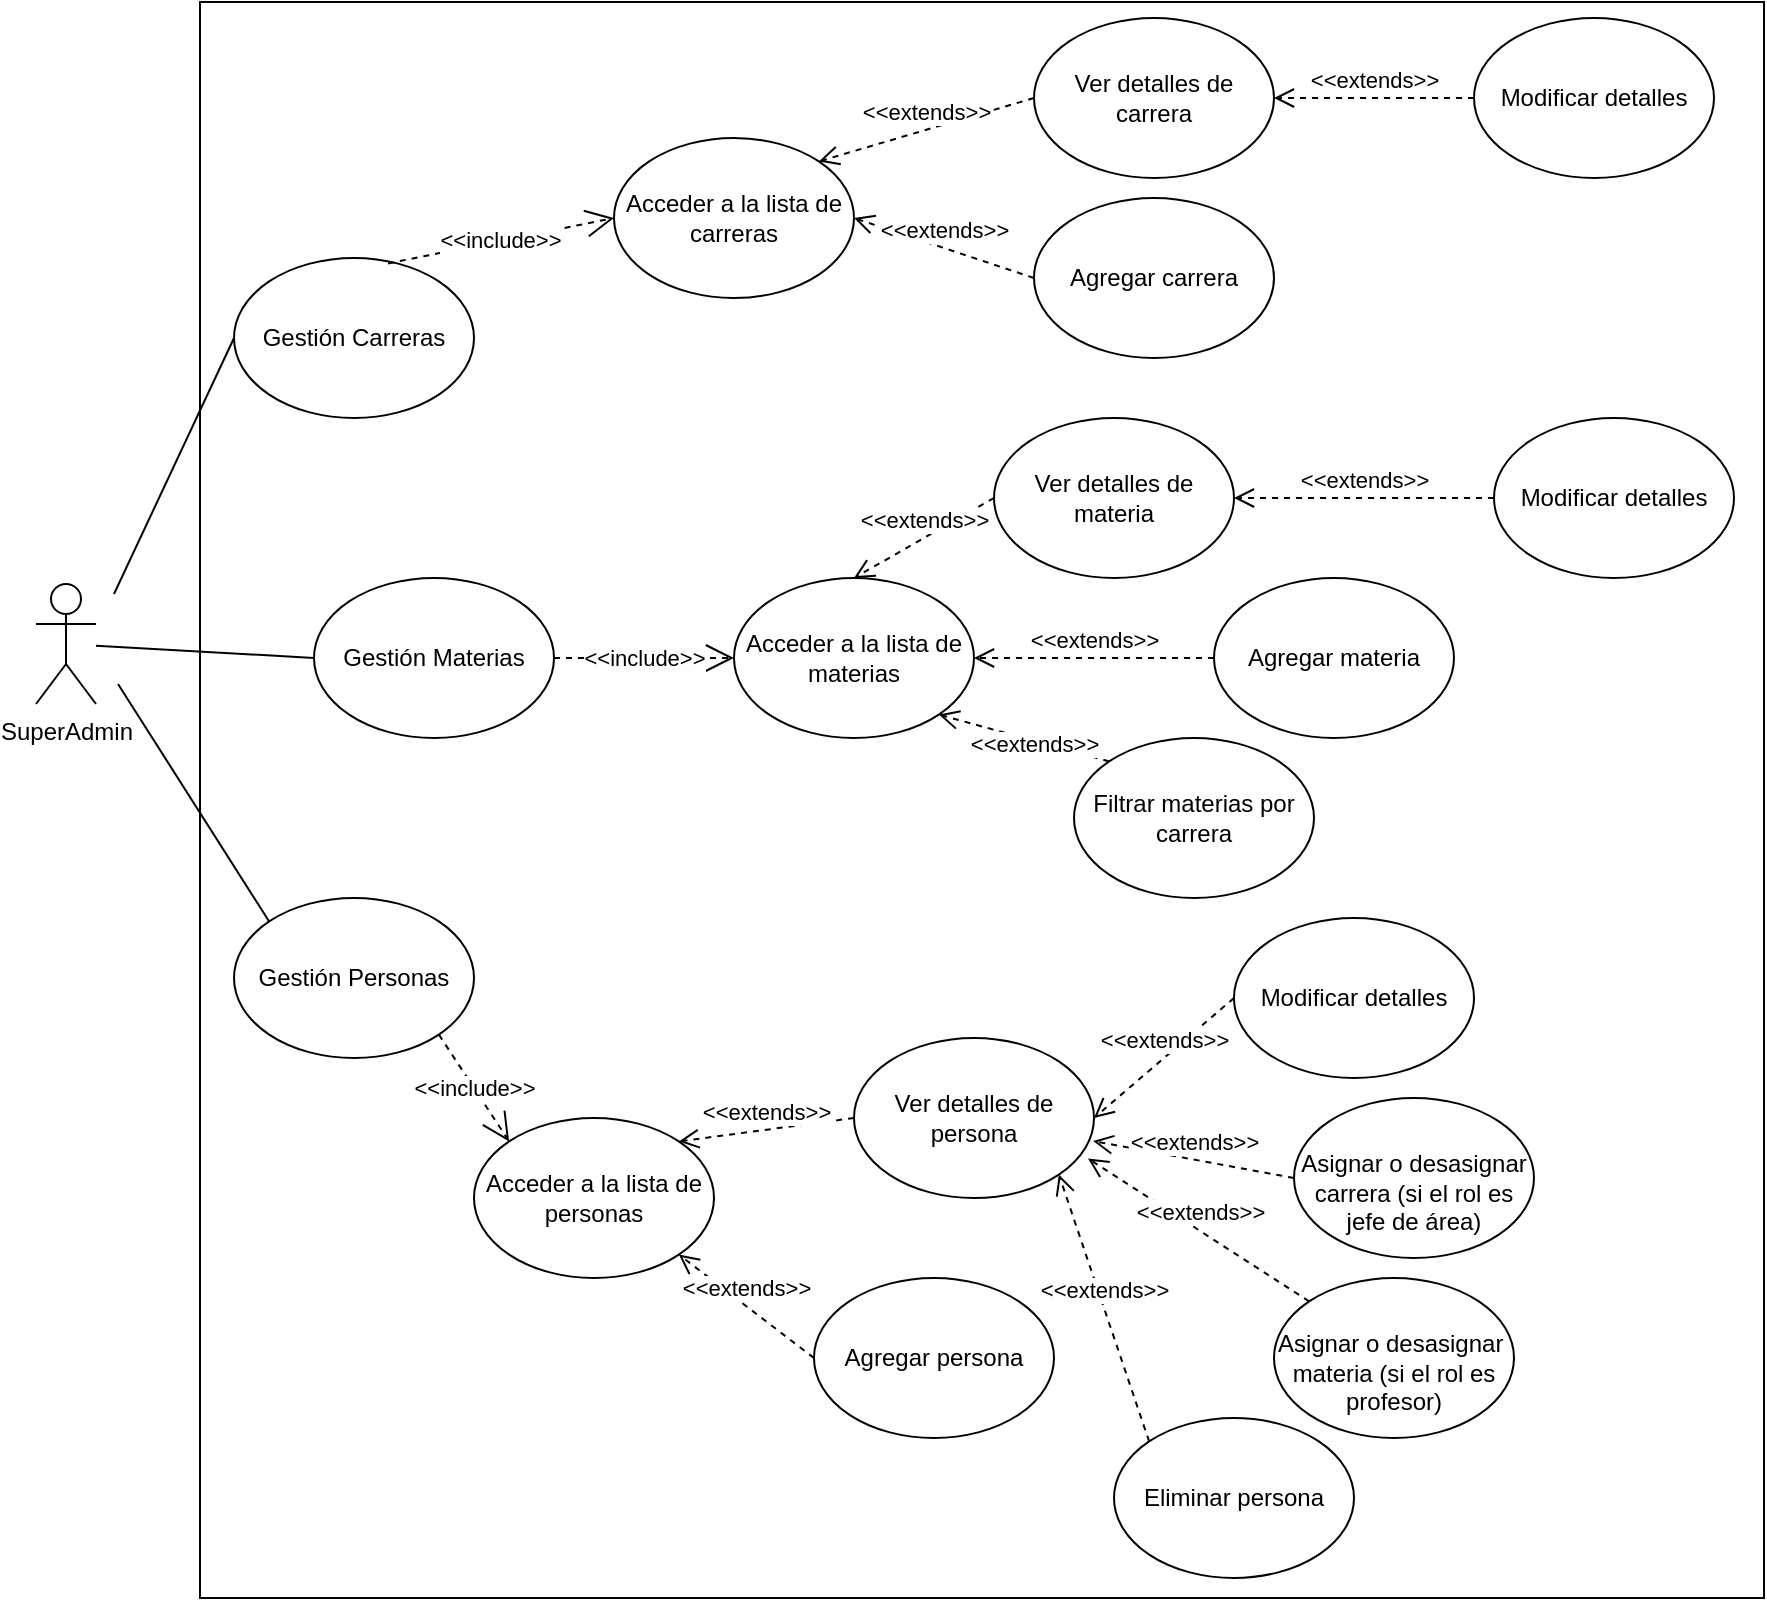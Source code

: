 <mxfile version="27.2.0">
  <diagram name="Page-1" id="5f0bae14-7c28-e335-631c-24af17079c00">
    <mxGraphModel dx="1783" dy="981" grid="0" gridSize="10" guides="1" tooltips="1" connect="1" arrows="1" fold="1" page="1" pageScale="1" pageWidth="1100" pageHeight="850" background="none" math="0" shadow="0">
      <root>
        <mxCell id="0" />
        <mxCell id="1" parent="0" />
        <mxCell id="44CX9cabOPhe4WQY_Tfx-64" value="" style="whiteSpace=wrap;html=1;" vertex="1" parent="1">
          <mxGeometry x="103" y="32" width="782" height="798" as="geometry" />
        </mxCell>
        <mxCell id="VlFVYFAtgefIfArWSq8J-5" value="&lt;div&gt;Gestión Personas&lt;/div&gt;" style="ellipse;whiteSpace=wrap;html=1;" parent="1" vertex="1">
          <mxGeometry x="120" y="480" width="120" height="80" as="geometry" />
        </mxCell>
        <mxCell id="VlFVYFAtgefIfArWSq8J-6" value="Gestión Materias" style="ellipse;whiteSpace=wrap;html=1;" parent="1" vertex="1">
          <mxGeometry x="160" y="320" width="120" height="80" as="geometry" />
        </mxCell>
        <mxCell id="VlFVYFAtgefIfArWSq8J-14" value="" style="endArrow=none;html=1;rounded=0;entryX=0;entryY=0.5;entryDx=0;entryDy=0;" parent="1" target="VlFVYFAtgefIfArWSq8J-6" edge="1" source="44CX9cabOPhe4WQY_Tfx-2">
          <mxGeometry width="50" height="50" relative="1" as="geometry">
            <mxPoint x="220" y="140" as="sourcePoint" />
            <mxPoint x="595" y="410" as="targetPoint" />
            <Array as="points" />
          </mxGeometry>
        </mxCell>
        <mxCell id="44CX9cabOPhe4WQY_Tfx-2" value="&lt;div&gt;SuperAdmin&lt;/div&gt;" style="shape=umlActor;verticalLabelPosition=bottom;verticalAlign=top;html=1;outlineConnect=0;" vertex="1" parent="1">
          <mxGeometry x="21" y="323" width="30" height="60" as="geometry" />
        </mxCell>
        <mxCell id="44CX9cabOPhe4WQY_Tfx-4" value="" style="endArrow=none;html=1;rounded=0;entryX=0;entryY=0;entryDx=0;entryDy=0;" edge="1" parent="1" target="VlFVYFAtgefIfArWSq8J-5">
          <mxGeometry width="50" height="50" relative="1" as="geometry">
            <mxPoint x="62" y="373" as="sourcePoint" />
            <mxPoint x="217.574" y="661.716" as="targetPoint" />
          </mxGeometry>
        </mxCell>
        <mxCell id="44CX9cabOPhe4WQY_Tfx-5" value="&lt;div&gt;Gestión Carreras&lt;/div&gt;" style="ellipse;whiteSpace=wrap;html=1;" vertex="1" parent="1">
          <mxGeometry x="120" y="160" width="120" height="80" as="geometry" />
        </mxCell>
        <mxCell id="44CX9cabOPhe4WQY_Tfx-6" value="" style="endArrow=none;html=1;rounded=0;entryX=0;entryY=0.5;entryDx=0;entryDy=0;" edge="1" parent="1" target="44CX9cabOPhe4WQY_Tfx-5">
          <mxGeometry width="50" height="50" relative="1" as="geometry">
            <mxPoint x="60" y="328" as="sourcePoint" />
            <mxPoint x="543" y="162" as="targetPoint" />
          </mxGeometry>
        </mxCell>
        <mxCell id="44CX9cabOPhe4WQY_Tfx-8" value="&lt;div&gt;Acceder a la lista de carreras&lt;/div&gt;" style="ellipse;whiteSpace=wrap;html=1;" vertex="1" parent="1">
          <mxGeometry x="310" y="100" width="120" height="80" as="geometry" />
        </mxCell>
        <mxCell id="44CX9cabOPhe4WQY_Tfx-9" value="&amp;lt;&amp;lt;include&amp;gt;&amp;gt;" style="endArrow=open;endSize=12;dashed=1;html=1;rounded=0;exitX=0.642;exitY=0.034;exitDx=0;exitDy=0;entryX=0;entryY=0.5;entryDx=0;entryDy=0;exitPerimeter=0;" edge="1" parent="1" source="44CX9cabOPhe4WQY_Tfx-5" target="44CX9cabOPhe4WQY_Tfx-8">
          <mxGeometry x="-0.005" width="160" relative="1" as="geometry">
            <mxPoint x="330" y="260" as="sourcePoint" />
            <mxPoint x="440" y="260" as="targetPoint" />
            <mxPoint as="offset" />
          </mxGeometry>
        </mxCell>
        <mxCell id="44CX9cabOPhe4WQY_Tfx-10" value="Ver detalles de carrera" style="ellipse;whiteSpace=wrap;html=1;" vertex="1" parent="1">
          <mxGeometry x="520" y="40" width="120" height="80" as="geometry" />
        </mxCell>
        <mxCell id="44CX9cabOPhe4WQY_Tfx-11" value="Agregar carrera" style="ellipse;whiteSpace=wrap;html=1;" vertex="1" parent="1">
          <mxGeometry x="520" y="130" width="120" height="80" as="geometry" />
        </mxCell>
        <mxCell id="44CX9cabOPhe4WQY_Tfx-12" value="&lt;div&gt;Modificar detalles&lt;/div&gt;" style="ellipse;whiteSpace=wrap;html=1;" vertex="1" parent="1">
          <mxGeometry x="740" y="40" width="120" height="80" as="geometry" />
        </mxCell>
        <mxCell id="44CX9cabOPhe4WQY_Tfx-13" value="&amp;lt;&amp;lt;extends&amp;gt;&amp;gt;" style="html=1;verticalAlign=bottom;endArrow=open;dashed=1;endSize=8;curved=0;rounded=0;exitX=0;exitY=0.5;exitDx=0;exitDy=0;entryX=1;entryY=0.5;entryDx=0;entryDy=0;" edge="1" parent="1" source="44CX9cabOPhe4WQY_Tfx-11" target="44CX9cabOPhe4WQY_Tfx-8">
          <mxGeometry relative="1" as="geometry">
            <mxPoint x="550" y="290.0" as="sourcePoint" />
            <mxPoint x="440" y="170" as="targetPoint" />
          </mxGeometry>
        </mxCell>
        <mxCell id="44CX9cabOPhe4WQY_Tfx-14" value="&amp;lt;&amp;lt;extends&amp;gt;&amp;gt;" style="html=1;verticalAlign=bottom;endArrow=open;dashed=1;endSize=8;curved=0;rounded=0;exitX=0;exitY=0.5;exitDx=0;exitDy=0;entryX=1;entryY=0;entryDx=0;entryDy=0;" edge="1" parent="1" source="44CX9cabOPhe4WQY_Tfx-10" target="44CX9cabOPhe4WQY_Tfx-8">
          <mxGeometry relative="1" as="geometry">
            <mxPoint x="530" y="150.0" as="sourcePoint" />
            <mxPoint x="420" y="30" as="targetPoint" />
          </mxGeometry>
        </mxCell>
        <mxCell id="44CX9cabOPhe4WQY_Tfx-15" value="&amp;lt;&amp;lt;extends&amp;gt;&amp;gt;" style="html=1;verticalAlign=bottom;endArrow=open;dashed=1;endSize=8;curved=0;rounded=0;exitX=0;exitY=0.5;exitDx=0;exitDy=0;entryX=1;entryY=0.5;entryDx=0;entryDy=0;" edge="1" parent="1" source="44CX9cabOPhe4WQY_Tfx-12" target="44CX9cabOPhe4WQY_Tfx-10">
          <mxGeometry relative="1" as="geometry">
            <mxPoint x="750" y="185.0" as="sourcePoint" />
            <mxPoint x="640" y="65" as="targetPoint" />
          </mxGeometry>
        </mxCell>
        <mxCell id="44CX9cabOPhe4WQY_Tfx-36" value="&lt;div&gt;Acceder a la lista de materias&lt;/div&gt;" style="ellipse;whiteSpace=wrap;html=1;" vertex="1" parent="1">
          <mxGeometry x="370" y="320" width="120" height="80" as="geometry" />
        </mxCell>
        <mxCell id="44CX9cabOPhe4WQY_Tfx-37" value="Ver detalles de materia" style="ellipse;whiteSpace=wrap;html=1;" vertex="1" parent="1">
          <mxGeometry x="500" y="240" width="120" height="80" as="geometry" />
        </mxCell>
        <mxCell id="44CX9cabOPhe4WQY_Tfx-38" value="Agregar materia" style="ellipse;whiteSpace=wrap;html=1;" vertex="1" parent="1">
          <mxGeometry x="610" y="320" width="120" height="80" as="geometry" />
        </mxCell>
        <mxCell id="44CX9cabOPhe4WQY_Tfx-39" value="&lt;div&gt;Modificar detalles&lt;/div&gt;" style="ellipse;whiteSpace=wrap;html=1;" vertex="1" parent="1">
          <mxGeometry x="750" y="240" width="120" height="80" as="geometry" />
        </mxCell>
        <mxCell id="44CX9cabOPhe4WQY_Tfx-40" value="&amp;lt;&amp;lt;extends&amp;gt;&amp;gt;" style="html=1;verticalAlign=bottom;endArrow=open;dashed=1;endSize=8;curved=0;rounded=0;exitX=0;exitY=0.5;exitDx=0;exitDy=0;entryX=1;entryY=0.5;entryDx=0;entryDy=0;" edge="1" parent="1" source="44CX9cabOPhe4WQY_Tfx-38" target="44CX9cabOPhe4WQY_Tfx-36">
          <mxGeometry relative="1" as="geometry">
            <mxPoint x="585" y="557.5" as="sourcePoint" />
            <mxPoint x="510" y="372.5" as="targetPoint" />
          </mxGeometry>
        </mxCell>
        <mxCell id="44CX9cabOPhe4WQY_Tfx-41" value="&amp;lt;&amp;lt;extends&amp;gt;&amp;gt;" style="html=1;verticalAlign=bottom;endArrow=open;dashed=1;endSize=8;curved=0;rounded=0;exitX=0;exitY=0.5;exitDx=0;exitDy=0;entryX=0.5;entryY=0;entryDx=0;entryDy=0;" edge="1" parent="1" source="44CX9cabOPhe4WQY_Tfx-37" target="44CX9cabOPhe4WQY_Tfx-36">
          <mxGeometry relative="1" as="geometry">
            <mxPoint x="515" y="405.0" as="sourcePoint" />
            <mxPoint x="405" y="285" as="targetPoint" />
          </mxGeometry>
        </mxCell>
        <mxCell id="44CX9cabOPhe4WQY_Tfx-42" value="&amp;lt;&amp;lt;extends&amp;gt;&amp;gt;" style="html=1;verticalAlign=bottom;endArrow=open;dashed=1;endSize=8;curved=0;rounded=0;exitX=0;exitY=0.5;exitDx=0;exitDy=0;entryX=1;entryY=0.5;entryDx=0;entryDy=0;" edge="1" parent="1" source="44CX9cabOPhe4WQY_Tfx-39" target="44CX9cabOPhe4WQY_Tfx-37">
          <mxGeometry relative="1" as="geometry">
            <mxPoint x="785" y="452.5" as="sourcePoint" />
            <mxPoint x="675" y="332.5" as="targetPoint" />
          </mxGeometry>
        </mxCell>
        <mxCell id="44CX9cabOPhe4WQY_Tfx-43" value="&amp;lt;&amp;lt;include&amp;gt;&amp;gt;" style="endArrow=open;endSize=12;dashed=1;html=1;rounded=0;exitX=1;exitY=0.5;exitDx=0;exitDy=0;entryX=0;entryY=0.5;entryDx=0;entryDy=0;" edge="1" parent="1" source="VlFVYFAtgefIfArWSq8J-6" target="44CX9cabOPhe4WQY_Tfx-36">
          <mxGeometry width="160" relative="1" as="geometry">
            <mxPoint x="390" y="390" as="sourcePoint" />
            <mxPoint x="500" y="390" as="targetPoint" />
            <mxPoint as="offset" />
          </mxGeometry>
        </mxCell>
        <mxCell id="44CX9cabOPhe4WQY_Tfx-44" value="Filtrar materias por carrera" style="ellipse;whiteSpace=wrap;html=1;" vertex="1" parent="1">
          <mxGeometry x="540" y="400" width="120" height="80" as="geometry" />
        </mxCell>
        <mxCell id="44CX9cabOPhe4WQY_Tfx-45" value="&amp;lt;&amp;lt;extends&amp;gt;&amp;gt;" style="html=1;verticalAlign=bottom;endArrow=open;dashed=1;endSize=8;curved=0;rounded=0;exitX=0;exitY=0;exitDx=0;exitDy=0;entryX=1;entryY=1;entryDx=0;entryDy=0;" edge="1" parent="1" source="44CX9cabOPhe4WQY_Tfx-44" target="44CX9cabOPhe4WQY_Tfx-36">
          <mxGeometry x="-0.18" y="10" relative="1" as="geometry">
            <mxPoint x="520" y="570.0" as="sourcePoint" />
            <mxPoint x="410" y="450" as="targetPoint" />
            <mxPoint as="offset" />
          </mxGeometry>
        </mxCell>
        <mxCell id="44CX9cabOPhe4WQY_Tfx-46" value="&lt;div&gt;Acceder a la lista de personas&lt;/div&gt;" style="ellipse;whiteSpace=wrap;html=1;" vertex="1" parent="1">
          <mxGeometry x="240" y="590" width="120" height="80" as="geometry" />
        </mxCell>
        <mxCell id="44CX9cabOPhe4WQY_Tfx-47" value="Ver detalles de persona" style="ellipse;whiteSpace=wrap;html=1;" vertex="1" parent="1">
          <mxGeometry x="430" y="550" width="120" height="80" as="geometry" />
        </mxCell>
        <mxCell id="44CX9cabOPhe4WQY_Tfx-48" value="Agregar persona" style="ellipse;whiteSpace=wrap;html=1;" vertex="1" parent="1">
          <mxGeometry x="410" y="670" width="120" height="80" as="geometry" />
        </mxCell>
        <mxCell id="44CX9cabOPhe4WQY_Tfx-49" value="&lt;div&gt;Modificar detalles&lt;/div&gt;" style="ellipse;whiteSpace=wrap;html=1;" vertex="1" parent="1">
          <mxGeometry x="620" y="490" width="120" height="80" as="geometry" />
        </mxCell>
        <mxCell id="44CX9cabOPhe4WQY_Tfx-50" value="&amp;lt;&amp;lt;extends&amp;gt;&amp;gt;" style="html=1;verticalAlign=bottom;endArrow=open;dashed=1;endSize=8;curved=0;rounded=0;exitX=0;exitY=0.5;exitDx=0;exitDy=0;entryX=1;entryY=1;entryDx=0;entryDy=0;" edge="1" parent="1" source="44CX9cabOPhe4WQY_Tfx-48" target="44CX9cabOPhe4WQY_Tfx-46">
          <mxGeometry relative="1" as="geometry">
            <mxPoint x="455" y="827.5" as="sourcePoint" />
            <mxPoint x="380" y="642.5" as="targetPoint" />
          </mxGeometry>
        </mxCell>
        <mxCell id="44CX9cabOPhe4WQY_Tfx-51" value="&amp;lt;&amp;lt;extends&amp;gt;&amp;gt;" style="html=1;verticalAlign=bottom;endArrow=open;dashed=1;endSize=8;curved=0;rounded=0;exitX=0;exitY=0.5;exitDx=0;exitDy=0;entryX=1;entryY=0;entryDx=0;entryDy=0;" edge="1" parent="1" source="44CX9cabOPhe4WQY_Tfx-47" target="44CX9cabOPhe4WQY_Tfx-46">
          <mxGeometry relative="1" as="geometry">
            <mxPoint x="385" y="675.0" as="sourcePoint" />
            <mxPoint x="275" y="555" as="targetPoint" />
          </mxGeometry>
        </mxCell>
        <mxCell id="44CX9cabOPhe4WQY_Tfx-52" value="&amp;lt;&amp;lt;extends&amp;gt;&amp;gt;" style="html=1;verticalAlign=bottom;endArrow=open;dashed=1;endSize=8;curved=0;rounded=0;exitX=0;exitY=0.5;exitDx=0;exitDy=0;entryX=1;entryY=0.5;entryDx=0;entryDy=0;" edge="1" parent="1" source="44CX9cabOPhe4WQY_Tfx-49" target="44CX9cabOPhe4WQY_Tfx-47">
          <mxGeometry relative="1" as="geometry">
            <mxPoint x="655" y="722.5" as="sourcePoint" />
            <mxPoint x="545" y="602.5" as="targetPoint" />
          </mxGeometry>
        </mxCell>
        <mxCell id="44CX9cabOPhe4WQY_Tfx-55" value="&amp;lt;&amp;lt;include&amp;gt;&amp;gt;" style="endArrow=open;endSize=12;dashed=1;html=1;rounded=0;exitX=1;exitY=1;exitDx=0;exitDy=0;entryX=0;entryY=0;entryDx=0;entryDy=0;" edge="1" parent="1" source="VlFVYFAtgefIfArWSq8J-5" target="44CX9cabOPhe4WQY_Tfx-46">
          <mxGeometry width="160" relative="1" as="geometry">
            <mxPoint x="150" y="630" as="sourcePoint" />
            <mxPoint x="260" y="630" as="targetPoint" />
            <mxPoint as="offset" />
          </mxGeometry>
        </mxCell>
        <mxCell id="44CX9cabOPhe4WQY_Tfx-57" value="&lt;div&gt;&lt;br&gt;&lt;/div&gt;Asignar o desasignar carrera (si el rol es jefe de área)" style="ellipse;whiteSpace=wrap;html=1;" vertex="1" parent="1">
          <mxGeometry x="650" y="580" width="120" height="80" as="geometry" />
        </mxCell>
        <mxCell id="44CX9cabOPhe4WQY_Tfx-58" value="&lt;div&gt;Eliminar persona&lt;/div&gt;" style="ellipse;whiteSpace=wrap;html=1;" vertex="1" parent="1">
          <mxGeometry x="560" y="740" width="120" height="80" as="geometry" />
        </mxCell>
        <mxCell id="44CX9cabOPhe4WQY_Tfx-59" value="&amp;lt;&amp;lt;extends&amp;gt;&amp;gt;" style="html=1;verticalAlign=bottom;endArrow=open;dashed=1;endSize=8;curved=0;rounded=0;exitX=0;exitY=0.5;exitDx=0;exitDy=0;entryX=0.996;entryY=0.644;entryDx=0;entryDy=0;entryPerimeter=0;" edge="1" parent="1" source="44CX9cabOPhe4WQY_Tfx-57" target="44CX9cabOPhe4WQY_Tfx-47">
          <mxGeometry x="-0.002" relative="1" as="geometry">
            <mxPoint x="670" y="920.0" as="sourcePoint" />
            <mxPoint x="560" y="800" as="targetPoint" />
            <mxPoint as="offset" />
          </mxGeometry>
        </mxCell>
        <mxCell id="44CX9cabOPhe4WQY_Tfx-60" value="&amp;lt;&amp;lt;extends&amp;gt;&amp;gt;" style="html=1;verticalAlign=bottom;endArrow=open;dashed=1;endSize=8;curved=0;rounded=0;exitX=0;exitY=0;exitDx=0;exitDy=0;entryX=1;entryY=1;entryDx=0;entryDy=0;" edge="1" parent="1" source="44CX9cabOPhe4WQY_Tfx-58" target="44CX9cabOPhe4WQY_Tfx-47">
          <mxGeometry x="-0.002" relative="1" as="geometry">
            <mxPoint x="670" y="810.0" as="sourcePoint" />
            <mxPoint x="560" y="690" as="targetPoint" />
            <mxPoint as="offset" />
          </mxGeometry>
        </mxCell>
        <mxCell id="44CX9cabOPhe4WQY_Tfx-62" value="&lt;div&gt;&lt;br&gt;&lt;/div&gt;Asignar o desasignar&amp;nbsp; materia (si el rol es profesor)" style="ellipse;whiteSpace=wrap;html=1;" vertex="1" parent="1">
          <mxGeometry x="640" y="670" width="120" height="80" as="geometry" />
        </mxCell>
        <mxCell id="44CX9cabOPhe4WQY_Tfx-63" value="&amp;lt;&amp;lt;extends&amp;gt;&amp;gt;" style="html=1;verticalAlign=bottom;endArrow=open;dashed=1;endSize=8;curved=0;rounded=0;exitX=0;exitY=0;exitDx=0;exitDy=0;entryX=0.975;entryY=0.753;entryDx=0;entryDy=0;entryPerimeter=0;" edge="1" parent="1" source="44CX9cabOPhe4WQY_Tfx-62" target="44CX9cabOPhe4WQY_Tfx-47">
          <mxGeometry x="-0.002" relative="1" as="geometry">
            <mxPoint x="700" y="790.0" as="sourcePoint" />
            <mxPoint x="590" y="670" as="targetPoint" />
            <mxPoint as="offset" />
          </mxGeometry>
        </mxCell>
      </root>
    </mxGraphModel>
  </diagram>
</mxfile>
